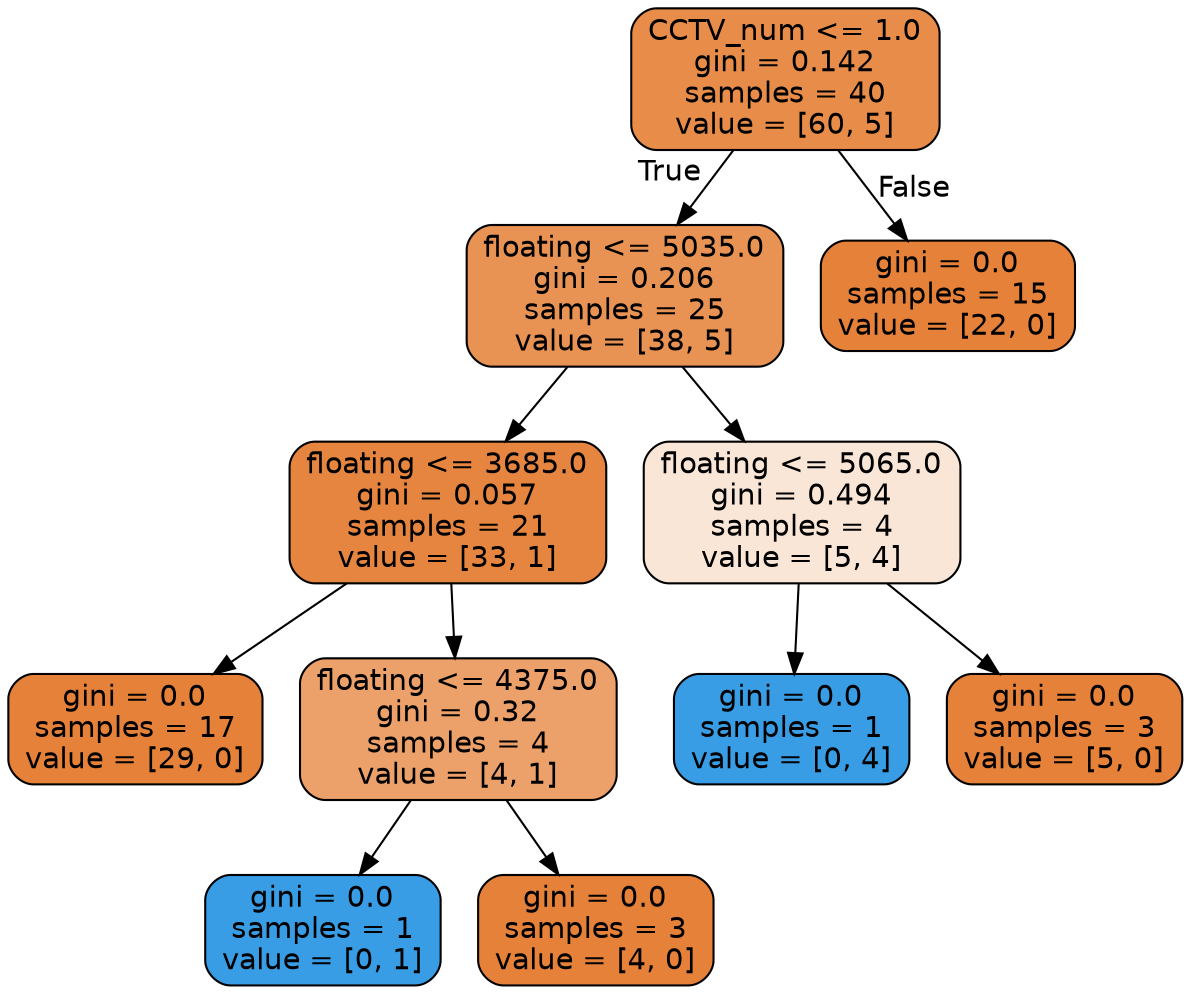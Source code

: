 digraph Tree {
node [shape=box, style="filled, rounded", color="black", fontname=helvetica] ;
edge [fontname=helvetica] ;
0 [label="CCTV_num <= 1.0\ngini = 0.142\nsamples = 40\nvalue = [60, 5]", fillcolor="#e78c49"] ;
1 [label="floating <= 5035.0\ngini = 0.206\nsamples = 25\nvalue = [38, 5]", fillcolor="#e89253"] ;
0 -> 1 [labeldistance=2.5, labelangle=45, headlabel="True"] ;
2 [label="floating <= 3685.0\ngini = 0.057\nsamples = 21\nvalue = [33, 1]", fillcolor="#e6853f"] ;
1 -> 2 ;
3 [label="gini = 0.0\nsamples = 17\nvalue = [29, 0]", fillcolor="#e58139"] ;
2 -> 3 ;
4 [label="floating <= 4375.0\ngini = 0.32\nsamples = 4\nvalue = [4, 1]", fillcolor="#eca06a"] ;
2 -> 4 ;
5 [label="gini = 0.0\nsamples = 1\nvalue = [0, 1]", fillcolor="#399de5"] ;
4 -> 5 ;
6 [label="gini = 0.0\nsamples = 3\nvalue = [4, 0]", fillcolor="#e58139"] ;
4 -> 6 ;
7 [label="floating <= 5065.0\ngini = 0.494\nsamples = 4\nvalue = [5, 4]", fillcolor="#fae6d7"] ;
1 -> 7 ;
8 [label="gini = 0.0\nsamples = 1\nvalue = [0, 4]", fillcolor="#399de5"] ;
7 -> 8 ;
9 [label="gini = 0.0\nsamples = 3\nvalue = [5, 0]", fillcolor="#e58139"] ;
7 -> 9 ;
10 [label="gini = 0.0\nsamples = 15\nvalue = [22, 0]", fillcolor="#e58139"] ;
0 -> 10 [labeldistance=2.5, labelangle=-45, headlabel="False"] ;
}